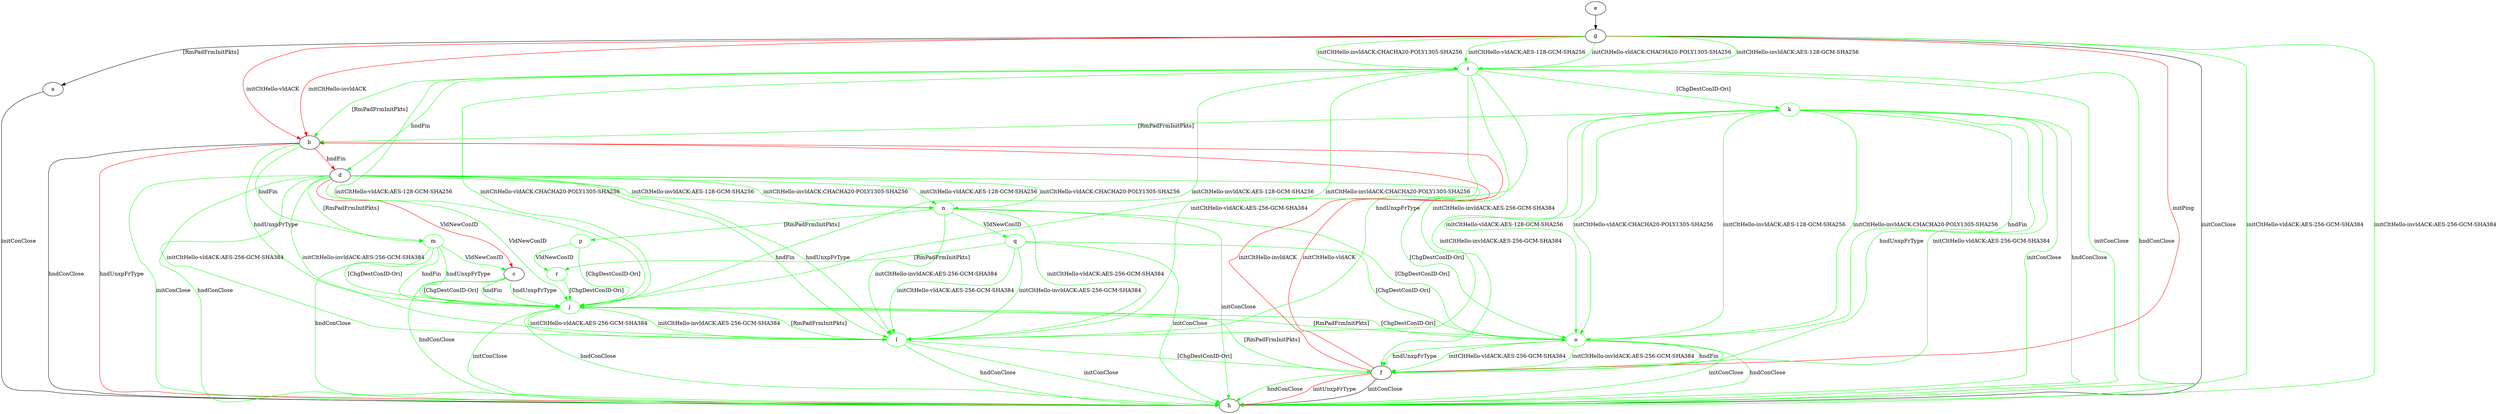 digraph "" {
	a -> h	[key=0,
		label="initConClose "];
	b -> d	[key=0,
		color=red,
		label="hndFin "];
	b -> h	[key=0,
		label="hndConClose "];
	b -> h	[key=1,
		color=red,
		label="hndUnxpFrType "];
	j	[color=green];
	b -> j	[key=0,
		color=green,
		label="hndUnxpFrType "];
	m	[color=green];
	b -> m	[key=0,
		color=green,
		label="hndFin "];
	c -> h	[key=0,
		color=green,
		label="hndConClose "];
	c -> j	[key=0,
		color=green,
		label="hndFin "];
	c -> j	[key=1,
		color=green,
		label="hndUnxpFrType "];
	c -> j	[key=2,
		color=green,
		label="[ChgDestConID-Ori] "];
	d -> c	[key=0,
		color=red,
		label="VldNewConID "];
	d -> h	[key=0,
		color=green,
		label="initConClose "];
	d -> h	[key=1,
		color=green,
		label="hndConClose "];
	d -> j	[key=0,
		color=green,
		label="VldNewConID "];
	l	[color=green];
	d -> l	[key=0,
		color=green,
		label="initCltHello-vldACK:AES-256-GCM-SHA384 "];
	d -> l	[key=1,
		color=green,
		label="initCltHello-invldACK:AES-256-GCM-SHA384 "];
	d -> l	[key=2,
		color=green,
		label="hndFin "];
	d -> l	[key=3,
		color=green,
		label="hndUnxpFrType "];
	d -> m	[key=0,
		color=green,
		label="[RmPadFrmInitPkts] "];
	n	[color=green];
	d -> n	[key=0,
		color=green,
		label="initCltHello-vldACK:AES-128-GCM-SHA256 "];
	d -> n	[key=1,
		color=green,
		label="initCltHello-vldACK:CHACHA20-POLY1305-SHA256 "];
	d -> n	[key=2,
		color=green,
		label="initCltHello-invldACK:AES-128-GCM-SHA256 "];
	d -> n	[key=3,
		color=green,
		label="initCltHello-invldACK:CHACHA20-POLY1305-SHA256 "];
	o	[color=green];
	d -> o	[key=0,
		color=green,
		label="[ChgDestConID-Ori] "];
	e -> g	[key=0];
	f -> b	[key=0,
		color=red,
		label="initCltHello-vldACK "];
	f -> b	[key=1,
		color=red,
		label="initCltHello-invldACK "];
	f -> h	[key=0,
		label="initConClose "];
	f -> h	[key=1,
		color=green,
		label="hndConClose "];
	f -> h	[key=2,
		color=red,
		label="initUnxpFrType "];
	f -> j	[key=0,
		color=green,
		label="[RmPadFrmInitPkts] "];
	g -> a	[key=0,
		label="[RmPadFrmInitPkts] "];
	g -> b	[key=0,
		color=red,
		label="initCltHello-vldACK "];
	g -> b	[key=1,
		color=red,
		label="initCltHello-invldACK "];
	g -> f	[key=0,
		color=red,
		label="initPing "];
	g -> h	[key=0,
		label="initConClose "];
	g -> h	[key=1,
		color=green,
		label="initCltHello-vldACK:AES-256-GCM-SHA384 "];
	g -> h	[key=2,
		color=green,
		label="initCltHello-invldACK:AES-256-GCM-SHA384 "];
	i	[color=green];
	g -> i	[key=0,
		color=green,
		label="initCltHello-vldACK:AES-128-GCM-SHA256 "];
	g -> i	[key=1,
		color=green,
		label="initCltHello-vldACK:CHACHA20-POLY1305-SHA256 "];
	g -> i	[key=2,
		color=green,
		label="initCltHello-invldACK:AES-128-GCM-SHA256 "];
	g -> i	[key=3,
		color=green,
		label="initCltHello-invldACK:CHACHA20-POLY1305-SHA256 "];
	i -> b	[key=0,
		color=green,
		label="[RmPadFrmInitPkts] "];
	i -> d	[key=0,
		color=green,
		label="hndFin "];
	i -> h	[key=0,
		color=green,
		label="initConClose "];
	i -> h	[key=1,
		color=green,
		label="hndConClose "];
	i -> j	[key=0,
		color=green,
		label="initCltHello-vldACK:AES-128-GCM-SHA256 "];
	i -> j	[key=1,
		color=green,
		label="initCltHello-vldACK:CHACHA20-POLY1305-SHA256 "];
	i -> j	[key=2,
		color=green,
		label="initCltHello-invldACK:AES-128-GCM-SHA256 "];
	i -> j	[key=3,
		color=green,
		label="initCltHello-invldACK:CHACHA20-POLY1305-SHA256 "];
	k	[color=green];
	i -> k	[key=0,
		color=green,
		label="[ChgDestConID-Ori] "];
	i -> l	[key=0,
		color=green,
		label="initCltHello-vldACK:AES-256-GCM-SHA384 "];
	i -> l	[key=1,
		color=green,
		label="initCltHello-invldACK:AES-256-GCM-SHA384 "];
	i -> l	[key=2,
		color=green,
		label="hndUnxpFrType "];
	j -> h	[key=0,
		color=green,
		label="initConClose "];
	j -> h	[key=1,
		color=green,
		label="hndConClose "];
	j -> l	[key=0,
		color=green,
		label="initCltHello-vldACK:AES-256-GCM-SHA384 "];
	j -> l	[key=1,
		color=green,
		label="initCltHello-invldACK:AES-256-GCM-SHA384 "];
	j -> o	[key=0,
		color=green,
		label="[ChgDestConID-Ori] "];
	k -> b	[key=0,
		color=green,
		label="[RmPadFrmInitPkts] "];
	k -> f	[key=0,
		color=green,
		label="initCltHello-vldACK:AES-256-GCM-SHA384 "];
	k -> f	[key=1,
		color=green,
		label="initCltHello-invldACK:AES-256-GCM-SHA384 "];
	k -> f	[key=2,
		color=green,
		label="hndUnxpFrType "];
	k -> h	[key=0,
		color=green,
		label="initConClose "];
	k -> h	[key=1,
		color=green,
		label="hndConClose "];
	k -> o	[key=0,
		color=green,
		label="initCltHello-vldACK:AES-128-GCM-SHA256 "];
	k -> o	[key=1,
		color=green,
		label="initCltHello-vldACK:CHACHA20-POLY1305-SHA256 "];
	k -> o	[key=2,
		color=green,
		label="initCltHello-invldACK:AES-128-GCM-SHA256 "];
	k -> o	[key=3,
		color=green,
		label="initCltHello-invldACK:CHACHA20-POLY1305-SHA256 "];
	k -> o	[key=4,
		color=green,
		label="hndFin "];
	l -> f	[key=0,
		color=green,
		label="[ChgDestConID-Ori] "];
	l -> h	[key=0,
		color=green,
		label="initConClose "];
	l -> h	[key=1,
		color=green,
		label="hndConClose "];
	l -> j	[key=0,
		color=green,
		label="[RmPadFrmInitPkts] "];
	m -> c	[key=0,
		color=green,
		label="VldNewConID "];
	m -> h	[key=0,
		color=green,
		label="hndConClose "];
	m -> j	[key=0,
		color=green,
		label="hndFin "];
	m -> j	[key=1,
		color=green,
		label="hndUnxpFrType "];
	m -> j	[key=2,
		color=green,
		label="[ChgDestConID-Ori] "];
	n -> h	[key=0,
		color=green,
		label="initConClose "];
	n -> l	[key=0,
		color=green,
		label="initCltHello-vldACK:AES-256-GCM-SHA384 "];
	n -> l	[key=1,
		color=green,
		label="initCltHello-invldACK:AES-256-GCM-SHA384 "];
	n -> o	[key=0,
		color=green,
		label="[ChgDestConID-Ori] "];
	p	[color=green];
	n -> p	[key=0,
		color=green,
		label="[RmPadFrmInitPkts] "];
	q	[color=green];
	n -> q	[key=0,
		color=green,
		label="VldNewConID "];
	o -> f	[key=0,
		color=green,
		label="initCltHello-vldACK:AES-256-GCM-SHA384 "];
	o -> f	[key=1,
		color=green,
		label="initCltHello-invldACK:AES-256-GCM-SHA384 "];
	o -> f	[key=2,
		color=green,
		label="hndFin "];
	o -> f	[key=3,
		color=green,
		label="hndUnxpFrType "];
	o -> h	[key=0,
		color=green,
		label="initConClose "];
	o -> h	[key=1,
		color=green,
		label="hndConClose "];
	o -> j	[key=0,
		color=green,
		label="[RmPadFrmInitPkts] "];
	p -> j	[key=0,
		color=green,
		label="[ChgDestConID-Ori] "];
	r	[color=green];
	p -> r	[key=0,
		color=green,
		label="VldNewConID "];
	q -> h	[key=0,
		color=green,
		label="initConClose "];
	q -> l	[key=0,
		color=green,
		label="initCltHello-vldACK:AES-256-GCM-SHA384 "];
	q -> l	[key=1,
		color=green,
		label="initCltHello-invldACK:AES-256-GCM-SHA384 "];
	q -> o	[key=0,
		color=green,
		label="[ChgDestConID-Ori] "];
	q -> r	[key=0,
		color=green,
		label="[RmPadFrmInitPkts] "];
	r -> j	[key=0,
		color=green,
		label="[ChgDestConID-Ori] "];
}
